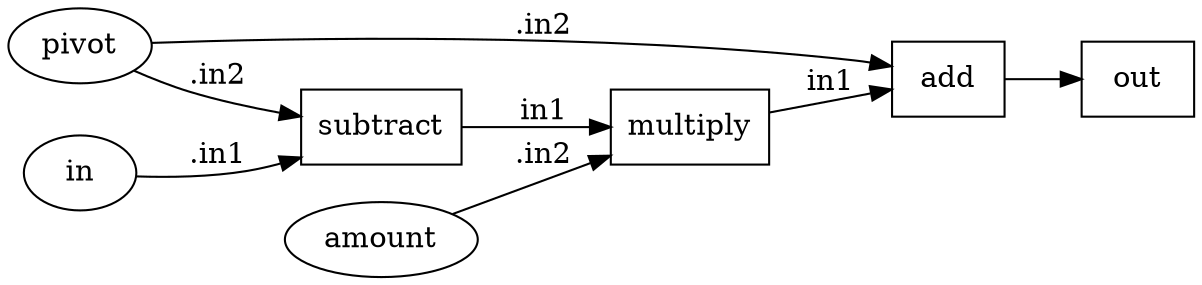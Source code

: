 digraph {
  rankdir = LR;
    NG_contrast_color3FA_N_add_color3FA [label= "add"];
    NG_contrast_color3FA_N_add_color3FA[shape = box];
    NG_contrast_color3FA_N_add_color3FA ->     NG_contrast_color3FA_out;
    NG_contrast_color3FA_out [label= "out"];
    NG_contrast_color3FA_out[shape = box]; 
    NG_contrast_color3FA_pivotINT [label="pivot"];
    NG_contrast_color3FA_pivotINT [shape = ellipse];
    NG_contrast_color3FA_N_add_color3FA [label="add"];
    NG_contrast_color3FA_pivotINT -> NG_contrast_color3FA_N_add_color3FA [label=".in2"];
    NG_contrast_color3FA_N_mul_color3FA [label= "multiply"];
    NG_contrast_color3FA_N_mul_color3FA[shape = box];
    NG_contrast_color3FA_N_mul_color3FA ->     NG_contrast_color3FA_N_add_color3FA [label= "in1"];
    NG_contrast_color3FA_N_add_color3FA [label= "add"];
    NG_contrast_color3FA_N_add_color3FA[shape = box]; 
    NG_contrast_color3FA_amountINT [label="amount"];
    NG_contrast_color3FA_amountINT [shape = ellipse];
    NG_contrast_color3FA_N_mul_color3FA [label="multiply"];
    NG_contrast_color3FA_amountINT -> NG_contrast_color3FA_N_mul_color3FA [label=".in2"];
    NG_contrast_color3FA_N_sub_color3FA [label= "subtract"];
    NG_contrast_color3FA_N_sub_color3FA[shape = box];
    NG_contrast_color3FA_N_sub_color3FA ->     NG_contrast_color3FA_N_mul_color3FA [label= "in1"];
    NG_contrast_color3FA_N_mul_color3FA [label= "multiply"];
    NG_contrast_color3FA_N_mul_color3FA[shape = box]; 
    NG_contrast_color3FA_inINT [label="in"];
    NG_contrast_color3FA_inINT [shape = ellipse];
    NG_contrast_color3FA_N_sub_color3FA [label="subtract"];
    NG_contrast_color3FA_inINT -> NG_contrast_color3FA_N_sub_color3FA [label=".in1"];
    NG_contrast_color3FA_pivotINT [label="pivot"];
    NG_contrast_color3FA_pivotINT [shape = ellipse];
    NG_contrast_color3FA_N_sub_color3FA [label="subtract"];
    NG_contrast_color3FA_pivotINT -> NG_contrast_color3FA_N_sub_color3FA [label=".in2"];
}
